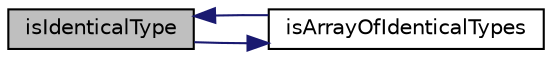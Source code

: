 digraph "isIdenticalType"
{
  edge [fontname="Helvetica",fontsize="10",labelfontname="Helvetica",labelfontsize="10"];
  node [fontname="Helvetica",fontsize="10",shape=record];
  rankdir="LR";
  Node1 [label="isIdenticalType",height=0.2,width=0.4,color="black", fillcolor="grey75", style="filled" fontcolor="black"];
  Node1 -> Node2 [color="midnightblue",fontsize="10",style="solid",fontname="Helvetica"];
  Node2 [label="isArrayOfIdenticalTypes",height=0.2,width=0.4,color="black", fillcolor="white", style="filled",URL="$class_simple_test_compatibility.html#a5914a1ab135dfd4fa7ccdd65bcc55252"];
  Node2 -> Node1 [color="midnightblue",fontsize="10",style="solid",fontname="Helvetica"];
}
